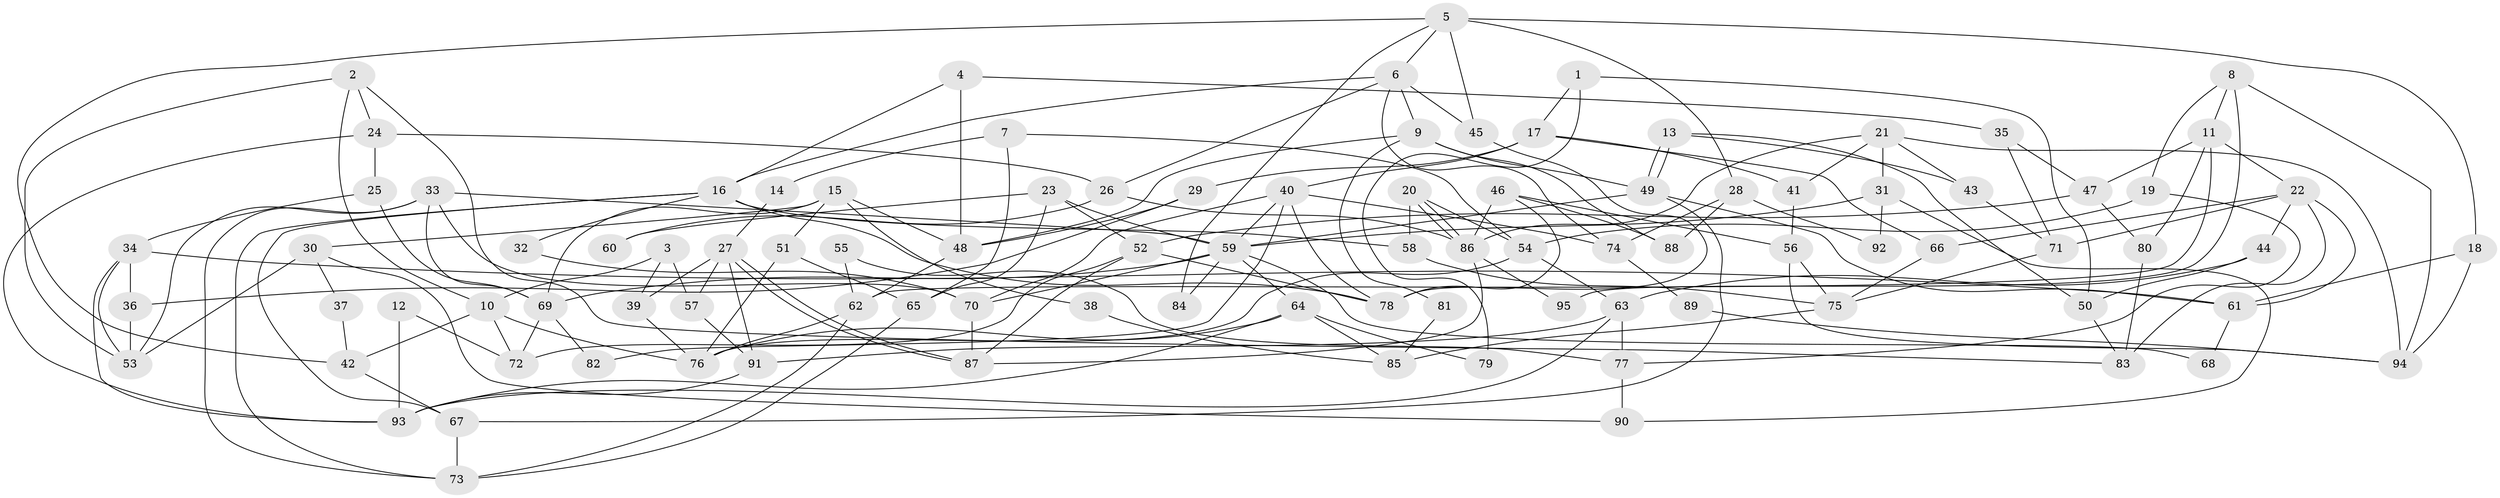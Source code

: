 // coarse degree distribution, {3: 0.19047619047619047, 6: 0.19047619047619047, 4: 0.19047619047619047, 8: 0.06349206349206349, 5: 0.14285714285714285, 7: 0.09523809523809523, 2: 0.09523809523809523, 14: 0.015873015873015872, 9: 0.015873015873015872}
// Generated by graph-tools (version 1.1) at 2025/42/03/06/25 10:42:00]
// undirected, 95 vertices, 190 edges
graph export_dot {
graph [start="1"]
  node [color=gray90,style=filled];
  1;
  2;
  3;
  4;
  5;
  6;
  7;
  8;
  9;
  10;
  11;
  12;
  13;
  14;
  15;
  16;
  17;
  18;
  19;
  20;
  21;
  22;
  23;
  24;
  25;
  26;
  27;
  28;
  29;
  30;
  31;
  32;
  33;
  34;
  35;
  36;
  37;
  38;
  39;
  40;
  41;
  42;
  43;
  44;
  45;
  46;
  47;
  48;
  49;
  50;
  51;
  52;
  53;
  54;
  55;
  56;
  57;
  58;
  59;
  60;
  61;
  62;
  63;
  64;
  65;
  66;
  67;
  68;
  69;
  70;
  71;
  72;
  73;
  74;
  75;
  76;
  77;
  78;
  79;
  80;
  81;
  82;
  83;
  84;
  85;
  86;
  87;
  88;
  89;
  90;
  91;
  92;
  93;
  94;
  95;
  1 -- 50;
  1 -- 17;
  1 -- 79;
  2 -- 24;
  2 -- 53;
  2 -- 10;
  2 -- 83;
  3 -- 10;
  3 -- 39;
  3 -- 57;
  4 -- 35;
  4 -- 48;
  4 -- 16;
  5 -- 28;
  5 -- 6;
  5 -- 18;
  5 -- 42;
  5 -- 45;
  5 -- 84;
  6 -- 16;
  6 -- 45;
  6 -- 9;
  6 -- 26;
  6 -- 74;
  7 -- 65;
  7 -- 54;
  7 -- 14;
  8 -- 94;
  8 -- 11;
  8 -- 19;
  8 -- 95;
  9 -- 49;
  9 -- 48;
  9 -- 81;
  9 -- 88;
  10 -- 76;
  10 -- 42;
  10 -- 72;
  11 -- 47;
  11 -- 62;
  11 -- 22;
  11 -- 80;
  12 -- 93;
  12 -- 72;
  13 -- 49;
  13 -- 49;
  13 -- 43;
  13 -- 50;
  14 -- 27;
  15 -- 30;
  15 -- 69;
  15 -- 38;
  15 -- 48;
  15 -- 51;
  16 -- 67;
  16 -- 32;
  16 -- 58;
  16 -- 73;
  16 -- 78;
  17 -- 66;
  17 -- 40;
  17 -- 29;
  17 -- 41;
  18 -- 61;
  18 -- 94;
  19 -- 54;
  19 -- 77;
  20 -- 54;
  20 -- 86;
  20 -- 86;
  20 -- 58;
  21 -- 41;
  21 -- 86;
  21 -- 31;
  21 -- 43;
  21 -- 94;
  22 -- 61;
  22 -- 44;
  22 -- 66;
  22 -- 71;
  22 -- 83;
  23 -- 59;
  23 -- 52;
  23 -- 60;
  23 -- 65;
  24 -- 93;
  24 -- 26;
  24 -- 25;
  25 -- 69;
  25 -- 34;
  26 -- 86;
  26 -- 60;
  27 -- 91;
  27 -- 87;
  27 -- 87;
  27 -- 39;
  27 -- 57;
  28 -- 88;
  28 -- 74;
  28 -- 92;
  29 -- 48;
  29 -- 36;
  30 -- 53;
  30 -- 90;
  30 -- 37;
  31 -- 59;
  31 -- 90;
  31 -- 92;
  32 -- 70;
  33 -- 69;
  33 -- 59;
  33 -- 53;
  33 -- 70;
  33 -- 73;
  34 -- 36;
  34 -- 53;
  34 -- 61;
  34 -- 93;
  35 -- 71;
  35 -- 47;
  36 -- 53;
  37 -- 42;
  38 -- 85;
  39 -- 76;
  40 -- 70;
  40 -- 59;
  40 -- 74;
  40 -- 78;
  40 -- 82;
  41 -- 56;
  42 -- 67;
  43 -- 71;
  44 -- 50;
  44 -- 63;
  45 -- 78;
  46 -- 86;
  46 -- 78;
  46 -- 56;
  46 -- 88;
  47 -- 80;
  47 -- 52;
  48 -- 62;
  49 -- 67;
  49 -- 59;
  49 -- 61;
  50 -- 83;
  51 -- 65;
  51 -- 76;
  52 -- 78;
  52 -- 87;
  52 -- 72;
  54 -- 76;
  54 -- 63;
  55 -- 62;
  55 -- 77;
  56 -- 94;
  56 -- 75;
  57 -- 91;
  58 -- 75;
  59 -- 64;
  59 -- 68;
  59 -- 69;
  59 -- 70;
  59 -- 84;
  61 -- 68;
  62 -- 73;
  62 -- 76;
  63 -- 93;
  63 -- 77;
  63 -- 91;
  64 -- 93;
  64 -- 76;
  64 -- 79;
  64 -- 85;
  65 -- 73;
  66 -- 75;
  67 -- 73;
  69 -- 72;
  69 -- 82;
  70 -- 87;
  71 -- 75;
  74 -- 89;
  75 -- 85;
  77 -- 90;
  80 -- 83;
  81 -- 85;
  86 -- 87;
  86 -- 95;
  89 -- 94;
  91 -- 93;
}
